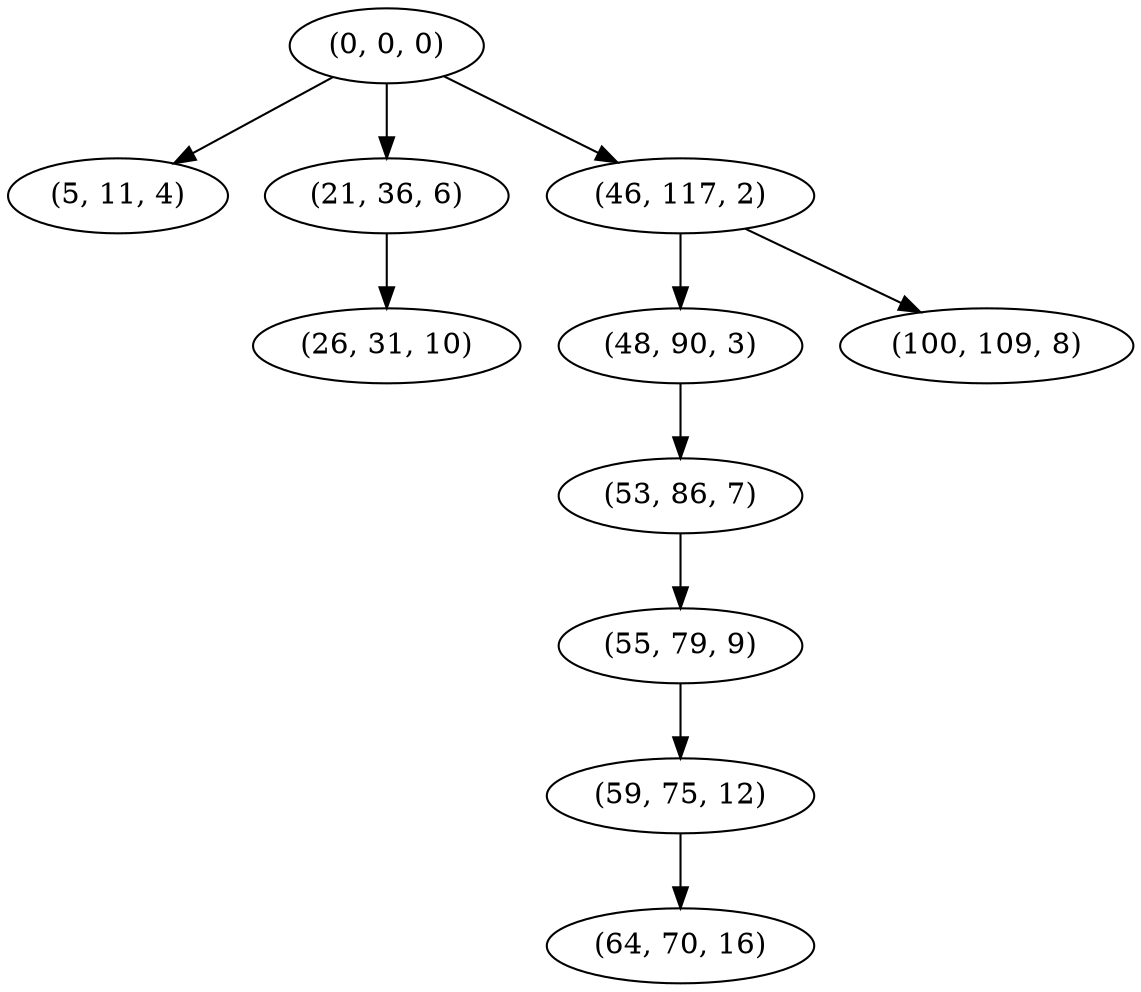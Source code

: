 digraph tree {
    "(0, 0, 0)";
    "(5, 11, 4)";
    "(21, 36, 6)";
    "(26, 31, 10)";
    "(46, 117, 2)";
    "(48, 90, 3)";
    "(53, 86, 7)";
    "(55, 79, 9)";
    "(59, 75, 12)";
    "(64, 70, 16)";
    "(100, 109, 8)";
    "(0, 0, 0)" -> "(5, 11, 4)";
    "(0, 0, 0)" -> "(21, 36, 6)";
    "(0, 0, 0)" -> "(46, 117, 2)";
    "(21, 36, 6)" -> "(26, 31, 10)";
    "(46, 117, 2)" -> "(48, 90, 3)";
    "(46, 117, 2)" -> "(100, 109, 8)";
    "(48, 90, 3)" -> "(53, 86, 7)";
    "(53, 86, 7)" -> "(55, 79, 9)";
    "(55, 79, 9)" -> "(59, 75, 12)";
    "(59, 75, 12)" -> "(64, 70, 16)";
}
